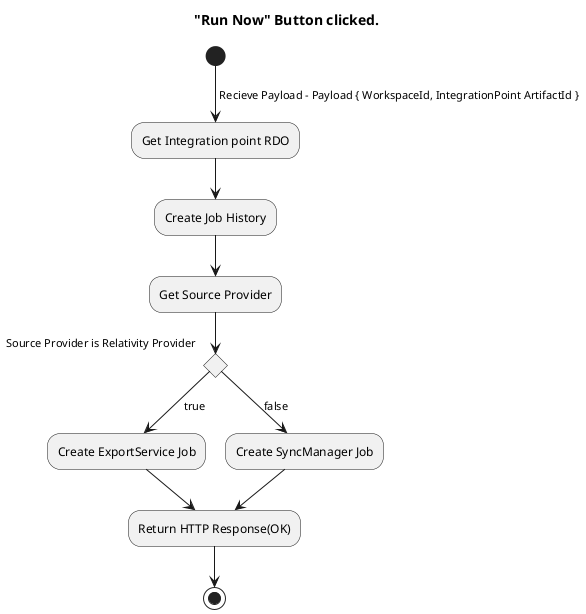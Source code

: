 @startuml

title "Run Now" Button clicked.

(*) -->[ Recieve Payload - Payload { WorkspaceId, IntegrationPoint ArtifactId }] "Get Integration point RDO"
--> "Create Job History"
--> "Get Source Provider"
if "Source Provider is Relativity Provider" then
	--> [true] "Create ExportService Job"
	--> "Return HTTP Response(OK)"
else
	--> [false] "Create SyncManager Job"
	--> "Return HTTP Response(OK)"
endif
--> (*)

@enduml